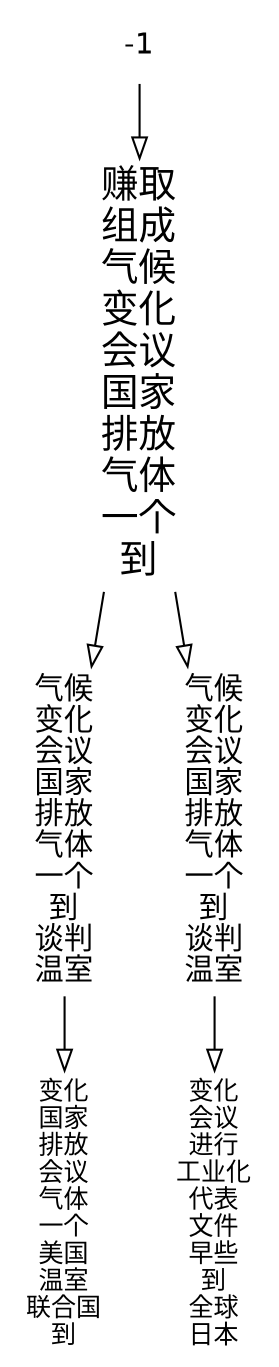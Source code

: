 digraph topic_tree {
node [shape=plaintext, fontname=Helvetica];
edge [style=solid, arrowhead=empty, arrowsize=1];
graph [mindist=0];
0 [fontsize=18, label="赚取\n组成\n气候\n变化\n会议\n国家\n排放\n气体\n一个\n到"];
-1 -> 0;
12 [fontsize=14, label="气候\n变化\n会议\n国家\n排放\n气体\n一个\n到\n谈判\n温室"];
0 -> 12;
89 [fontsize=12, label="变化\n国家\n排放\n会议\n气体\n一个\n美国\n温室\n联合国\n到"];
12 -> 89;
1 [fontsize=14, label="气候\n变化\n会议\n国家\n排放\n气体\n一个\n到\n谈判\n温室"];
0 -> 1;
37 [fontsize=12, label="变化\n会议\n进行\n工业化\n代表\n文件\n早些\n到\n全球\n日本"];
1 -> 37;
}